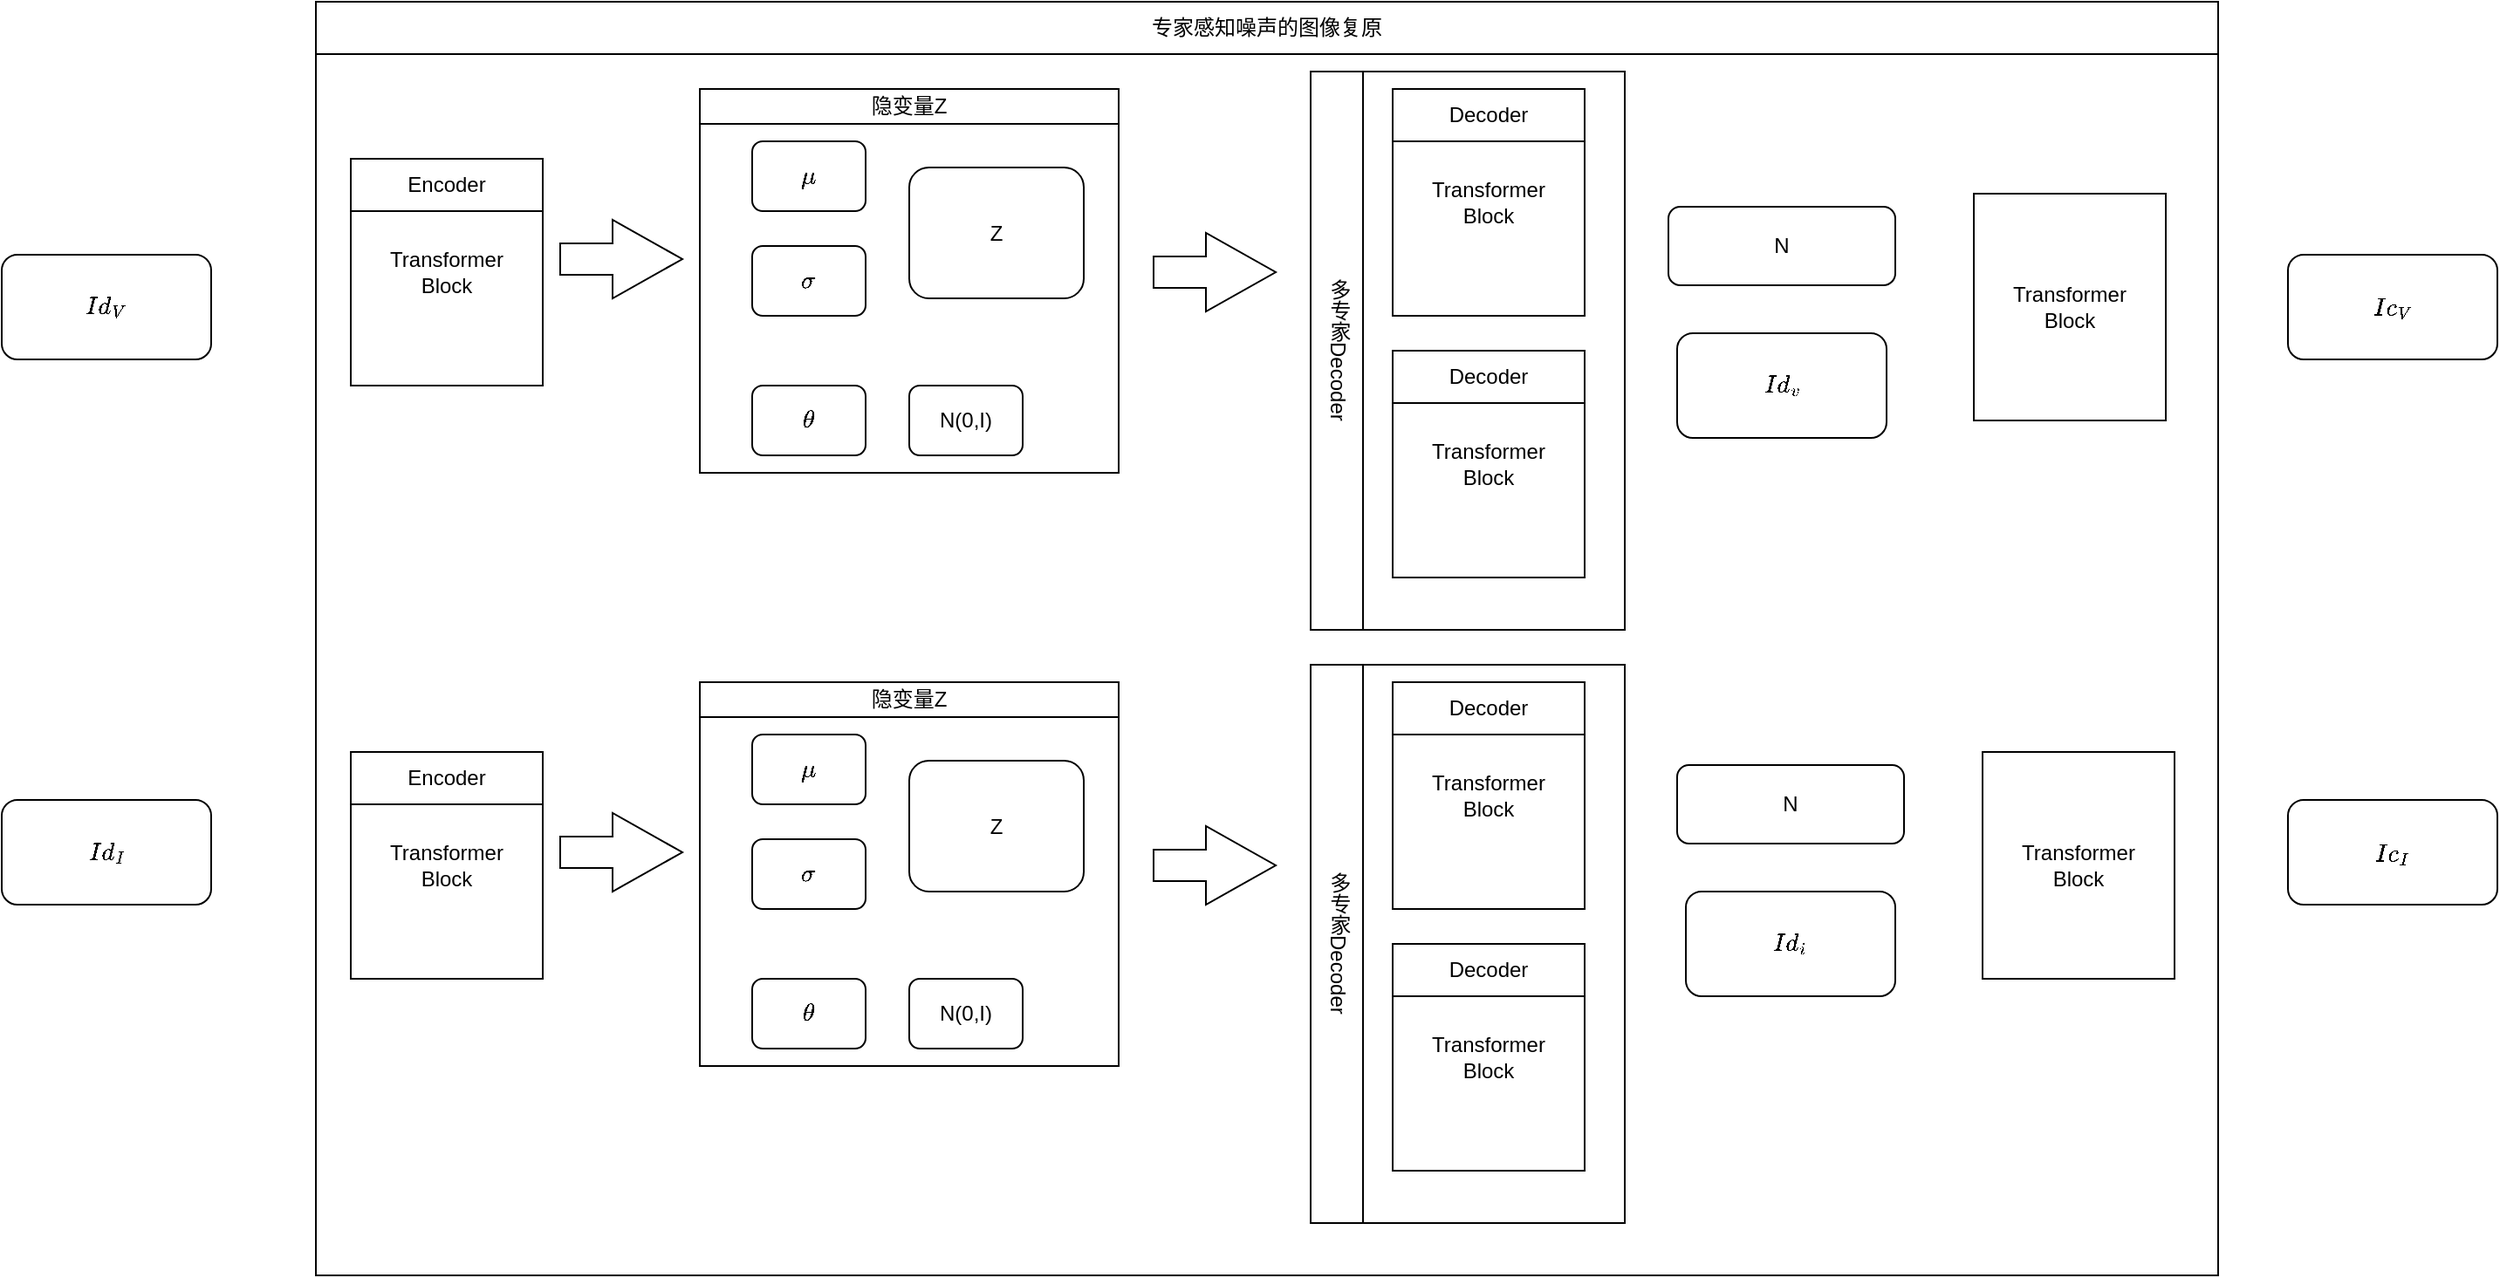 <mxfile version="28.1.1">
  <diagram name="第 1 页" id="RGmQroDqB4q25eG4RAZ-">
    <mxGraphModel dx="1678" dy="874" grid="1" gridSize="10" guides="1" tooltips="1" connect="1" arrows="1" fold="1" page="1" pageScale="1" pageWidth="827" pageHeight="1169" math="1" shadow="0">
      <root>
        <mxCell id="0" />
        <mxCell id="1" parent="0" />
        <mxCell id="-YEli1nWcmMKRqae06TI-6" value="$$Id_V$$" style="rounded=1;whiteSpace=wrap;html=1;" vertex="1" parent="1">
          <mxGeometry x="30" y="145" width="120" height="60" as="geometry" />
        </mxCell>
        <mxCell id="-YEli1nWcmMKRqae06TI-7" value="$$Id_I$$" style="rounded=1;whiteSpace=wrap;html=1;" vertex="1" parent="1">
          <mxGeometry x="30" y="457.5" width="120" height="60" as="geometry" />
        </mxCell>
        <mxCell id="-YEli1nWcmMKRqae06TI-8" value="" style="rounded=0;whiteSpace=wrap;html=1;" vertex="1" parent="1">
          <mxGeometry x="210" width="1090" height="730" as="geometry" />
        </mxCell>
        <mxCell id="-YEli1nWcmMKRqae06TI-9" value="专家感知噪声的图像复原" style="rounded=0;whiteSpace=wrap;html=1;" vertex="1" parent="1">
          <mxGeometry x="210" width="1090" height="30" as="geometry" />
        </mxCell>
        <mxCell id="-YEli1nWcmMKRqae06TI-10" value="Transformer&lt;br&gt;Block" style="rounded=0;whiteSpace=wrap;html=1;" vertex="1" parent="1">
          <mxGeometry x="230" y="90" width="110" height="130" as="geometry" />
        </mxCell>
        <mxCell id="-YEli1nWcmMKRqae06TI-11" value="Encoder" style="rounded=0;whiteSpace=wrap;html=1;" vertex="1" parent="1">
          <mxGeometry x="230" y="90" width="110" height="30" as="geometry" />
        </mxCell>
        <mxCell id="-YEli1nWcmMKRqae06TI-29" value="" style="rounded=0;whiteSpace=wrap;html=1;" vertex="1" parent="1">
          <mxGeometry x="430" y="50" width="240" height="220" as="geometry" />
        </mxCell>
        <mxCell id="-YEli1nWcmMKRqae06TI-14" value="Z" style="rounded=1;whiteSpace=wrap;html=1;" vertex="1" parent="1">
          <mxGeometry x="550" y="95" width="100" height="75" as="geometry" />
        </mxCell>
        <mxCell id="-YEli1nWcmMKRqae06TI-15" value="$$\mu$$" style="rounded=1;whiteSpace=wrap;html=1;" vertex="1" parent="1">
          <mxGeometry x="460" y="80" width="65" height="40" as="geometry" />
        </mxCell>
        <mxCell id="-YEli1nWcmMKRqae06TI-16" value="$$\sigma$$" style="rounded=1;whiteSpace=wrap;html=1;" vertex="1" parent="1">
          <mxGeometry x="460" y="140" width="65" height="40" as="geometry" />
        </mxCell>
        <mxCell id="-YEli1nWcmMKRqae06TI-18" value="N(0,I)" style="rounded=1;whiteSpace=wrap;html=1;" vertex="1" parent="1">
          <mxGeometry x="550" y="220" width="65" height="40" as="geometry" />
        </mxCell>
        <mxCell id="-YEli1nWcmMKRqae06TI-37" value="" style="rounded=0;whiteSpace=wrap;html=1;" vertex="1" parent="1">
          <mxGeometry x="780" y="40" width="180" height="320" as="geometry" />
        </mxCell>
        <mxCell id="-YEli1nWcmMKRqae06TI-23" value="Transformer&lt;br&gt;Block" style="rounded=0;whiteSpace=wrap;html=1;" vertex="1" parent="1">
          <mxGeometry x="827" y="50" width="110" height="130" as="geometry" />
        </mxCell>
        <mxCell id="-YEli1nWcmMKRqae06TI-24" value="Decoder" style="rounded=0;whiteSpace=wrap;html=1;" vertex="1" parent="1">
          <mxGeometry x="827" y="50" width="110" height="30" as="geometry" />
        </mxCell>
        <mxCell id="-YEli1nWcmMKRqae06TI-25" value="Transformer&lt;br&gt;Block" style="rounded=0;whiteSpace=wrap;html=1;" vertex="1" parent="1">
          <mxGeometry x="827" y="200" width="110" height="130" as="geometry" />
        </mxCell>
        <mxCell id="-YEli1nWcmMKRqae06TI-26" value="Decoder" style="rounded=0;whiteSpace=wrap;html=1;" vertex="1" parent="1">
          <mxGeometry x="827" y="200" width="110" height="30" as="geometry" />
        </mxCell>
        <mxCell id="-YEli1nWcmMKRqae06TI-27" value="$$\theta$$" style="rounded=1;whiteSpace=wrap;html=1;" vertex="1" parent="1">
          <mxGeometry x="460" y="220" width="65" height="40" as="geometry" />
        </mxCell>
        <mxCell id="-YEli1nWcmMKRqae06TI-30" value="隐变量Z" style="rounded=0;whiteSpace=wrap;html=1;" vertex="1" parent="1">
          <mxGeometry x="430" y="50" width="240" height="20" as="geometry" />
        </mxCell>
        <mxCell id="-YEli1nWcmMKRqae06TI-32" value="" style="html=1;shadow=0;dashed=0;align=center;verticalAlign=middle;shape=mxgraph.arrows2.arrow;dy=0.6;dx=40;notch=0;" vertex="1" parent="1">
          <mxGeometry x="350" y="125" width="70" height="45" as="geometry" />
        </mxCell>
        <mxCell id="-YEli1nWcmMKRqae06TI-33" value="" style="html=1;shadow=0;dashed=0;align=center;verticalAlign=middle;shape=mxgraph.arrows2.arrow;dy=0.6;dx=40;notch=0;" vertex="1" parent="1">
          <mxGeometry x="690" y="132.5" width="70" height="45" as="geometry" />
        </mxCell>
        <mxCell id="-YEli1nWcmMKRqae06TI-38" value="多专家Decoder" style="rounded=0;whiteSpace=wrap;html=1;textDirection=vertical-lr;" vertex="1" parent="1">
          <mxGeometry x="780" y="40" width="30" height="320" as="geometry" />
        </mxCell>
        <mxCell id="-YEli1nWcmMKRqae06TI-54" value="Transformer&lt;br&gt;Block" style="rounded=0;whiteSpace=wrap;html=1;" vertex="1" parent="1">
          <mxGeometry x="230" y="430" width="110" height="130" as="geometry" />
        </mxCell>
        <mxCell id="-YEli1nWcmMKRqae06TI-55" value="Encoder" style="rounded=0;whiteSpace=wrap;html=1;" vertex="1" parent="1">
          <mxGeometry x="230" y="430" width="110" height="30" as="geometry" />
        </mxCell>
        <mxCell id="-YEli1nWcmMKRqae06TI-56" value="" style="rounded=0;whiteSpace=wrap;html=1;" vertex="1" parent="1">
          <mxGeometry x="430" y="390" width="240" height="220" as="geometry" />
        </mxCell>
        <mxCell id="-YEli1nWcmMKRqae06TI-57" value="Z" style="rounded=1;whiteSpace=wrap;html=1;" vertex="1" parent="1">
          <mxGeometry x="550" y="435" width="100" height="75" as="geometry" />
        </mxCell>
        <mxCell id="-YEli1nWcmMKRqae06TI-58" value="$$\mu$$" style="rounded=1;whiteSpace=wrap;html=1;" vertex="1" parent="1">
          <mxGeometry x="460" y="420" width="65" height="40" as="geometry" />
        </mxCell>
        <mxCell id="-YEli1nWcmMKRqae06TI-59" value="$$\sigma$$" style="rounded=1;whiteSpace=wrap;html=1;" vertex="1" parent="1">
          <mxGeometry x="460" y="480" width="65" height="40" as="geometry" />
        </mxCell>
        <mxCell id="-YEli1nWcmMKRqae06TI-60" value="N(0,I)" style="rounded=1;whiteSpace=wrap;html=1;" vertex="1" parent="1">
          <mxGeometry x="550" y="560" width="65" height="40" as="geometry" />
        </mxCell>
        <mxCell id="-YEli1nWcmMKRqae06TI-61" value="" style="rounded=0;whiteSpace=wrap;html=1;" vertex="1" parent="1">
          <mxGeometry x="780" y="380" width="180" height="320" as="geometry" />
        </mxCell>
        <mxCell id="-YEli1nWcmMKRqae06TI-62" value="Transformer&lt;br&gt;Block" style="rounded=0;whiteSpace=wrap;html=1;" vertex="1" parent="1">
          <mxGeometry x="827" y="390" width="110" height="130" as="geometry" />
        </mxCell>
        <mxCell id="-YEli1nWcmMKRqae06TI-63" value="Decoder" style="rounded=0;whiteSpace=wrap;html=1;" vertex="1" parent="1">
          <mxGeometry x="827" y="390" width="110" height="30" as="geometry" />
        </mxCell>
        <mxCell id="-YEli1nWcmMKRqae06TI-64" value="Transformer&lt;br&gt;Block" style="rounded=0;whiteSpace=wrap;html=1;" vertex="1" parent="1">
          <mxGeometry x="827" y="540" width="110" height="130" as="geometry" />
        </mxCell>
        <mxCell id="-YEli1nWcmMKRqae06TI-65" value="Decoder" style="rounded=0;whiteSpace=wrap;html=1;" vertex="1" parent="1">
          <mxGeometry x="827" y="540" width="110" height="30" as="geometry" />
        </mxCell>
        <mxCell id="-YEli1nWcmMKRqae06TI-66" value="$$\theta$$" style="rounded=1;whiteSpace=wrap;html=1;" vertex="1" parent="1">
          <mxGeometry x="460" y="560" width="65" height="40" as="geometry" />
        </mxCell>
        <mxCell id="-YEli1nWcmMKRqae06TI-67" value="隐变量Z" style="rounded=0;whiteSpace=wrap;html=1;" vertex="1" parent="1">
          <mxGeometry x="430" y="390" width="240" height="20" as="geometry" />
        </mxCell>
        <mxCell id="-YEli1nWcmMKRqae06TI-68" value="" style="html=1;shadow=0;dashed=0;align=center;verticalAlign=middle;shape=mxgraph.arrows2.arrow;dy=0.6;dx=40;notch=0;" vertex="1" parent="1">
          <mxGeometry x="350" y="465" width="70" height="45" as="geometry" />
        </mxCell>
        <mxCell id="-YEli1nWcmMKRqae06TI-69" value="" style="html=1;shadow=0;dashed=0;align=center;verticalAlign=middle;shape=mxgraph.arrows2.arrow;dy=0.6;dx=40;notch=0;" vertex="1" parent="1">
          <mxGeometry x="690" y="472.5" width="70" height="45" as="geometry" />
        </mxCell>
        <mxCell id="-YEli1nWcmMKRqae06TI-70" value="多专家Decoder" style="rounded=0;whiteSpace=wrap;html=1;textDirection=vertical-lr;" vertex="1" parent="1">
          <mxGeometry x="780" y="380" width="30" height="320" as="geometry" />
        </mxCell>
        <mxCell id="-YEli1nWcmMKRqae06TI-71" value="N" style="rounded=1;whiteSpace=wrap;html=1;" vertex="1" parent="1">
          <mxGeometry x="985" y="117.5" width="130" height="45" as="geometry" />
        </mxCell>
        <mxCell id="-YEli1nWcmMKRqae06TI-72" value="$$Id_v$$" style="rounded=1;whiteSpace=wrap;html=1;" vertex="1" parent="1">
          <mxGeometry x="990" y="190" width="120" height="60" as="geometry" />
        </mxCell>
        <mxCell id="-YEli1nWcmMKRqae06TI-73" value="Transformer&lt;br&gt;Block" style="rounded=0;whiteSpace=wrap;html=1;" vertex="1" parent="1">
          <mxGeometry x="1160" y="110" width="110" height="130" as="geometry" />
        </mxCell>
        <mxCell id="-YEli1nWcmMKRqae06TI-75" value="N" style="rounded=1;whiteSpace=wrap;html=1;" vertex="1" parent="1">
          <mxGeometry x="990" y="437.5" width="130" height="45" as="geometry" />
        </mxCell>
        <mxCell id="-YEli1nWcmMKRqae06TI-76" value="$$Id_i$$" style="rounded=1;whiteSpace=wrap;html=1;" vertex="1" parent="1">
          <mxGeometry x="995" y="510" width="120" height="60" as="geometry" />
        </mxCell>
        <mxCell id="-YEli1nWcmMKRqae06TI-77" value="Transformer&lt;br&gt;Block" style="rounded=0;whiteSpace=wrap;html=1;" vertex="1" parent="1">
          <mxGeometry x="1165" y="430" width="110" height="130" as="geometry" />
        </mxCell>
        <mxCell id="-YEli1nWcmMKRqae06TI-78" value="$$Ic_V$$" style="rounded=1;whiteSpace=wrap;html=1;" vertex="1" parent="1">
          <mxGeometry x="1340" y="145" width="120" height="60" as="geometry" />
        </mxCell>
        <mxCell id="-YEli1nWcmMKRqae06TI-79" value="$$Ic_I$$" style="rounded=1;whiteSpace=wrap;html=1;" vertex="1" parent="1">
          <mxGeometry x="1340" y="457.5" width="120" height="60" as="geometry" />
        </mxCell>
      </root>
    </mxGraphModel>
  </diagram>
</mxfile>
